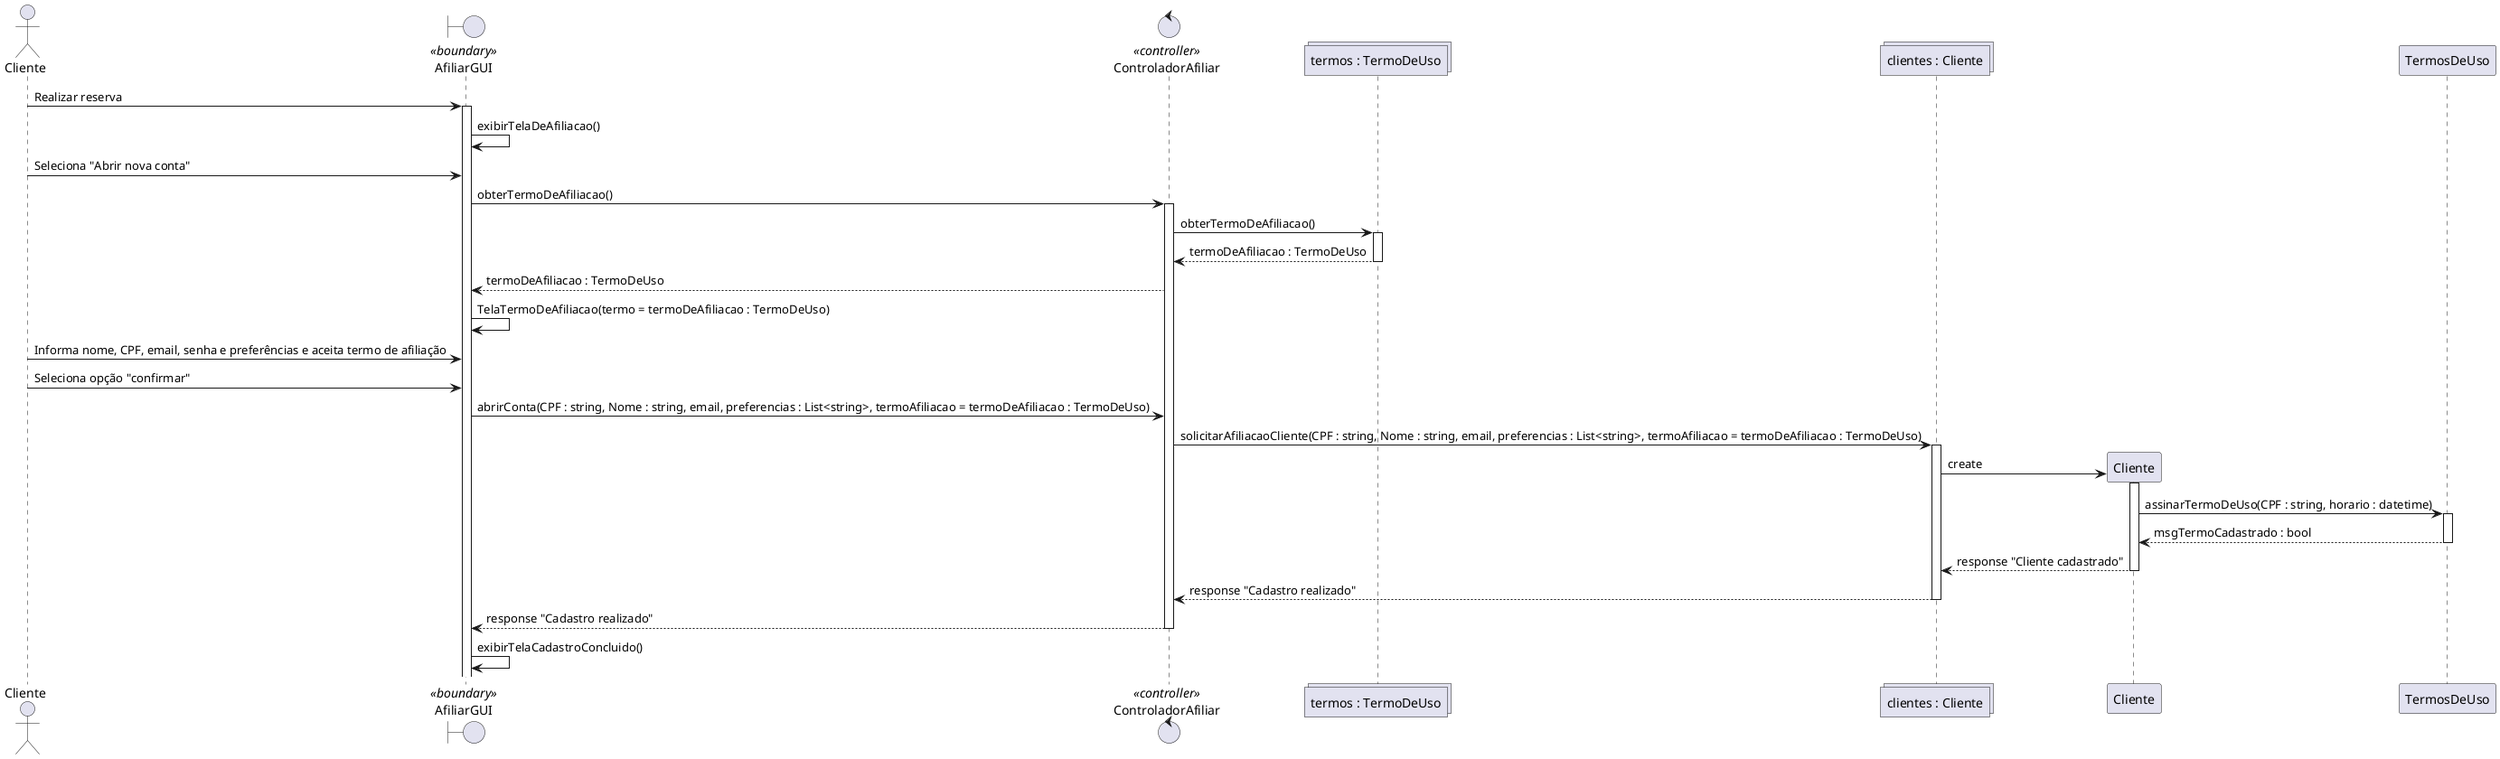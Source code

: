 @startuml

    actor Cliente as ator_cliente
    boundary AfiliarGUI as fronteira <<boundary>>
    control ControladorAfiliar as controler <<controller>>
    collections "termos : TermoDeUso" as lista_termo
    collections "clientes : Cliente" as lista_clientes
    participant Cliente
    participant TermosDeUso as class_termo

    ator_cliente -> fronteira : Realizar reserva
    activate fronteira
    fronteira -> fronteira : exibirTelaDeAfiliacao()
    ator_cliente -> fronteira : Seleciona "Abrir nova conta" 
    fronteira -> controler : obterTermoDeAfiliacao()
    activate controler

    controler -> lista_termo: obterTermoDeAfiliacao()
    activate lista_termo
    lista_termo --> controler : termoDeAfiliacao : TermoDeUso
    deactivate lista_termo
    controler --> fronteira : termoDeAfiliacao : TermoDeUso
    fronteira -> fronteira : TelaTermoDeAfiliacao(termo = termoDeAfiliacao : TermoDeUso)
    ator_cliente -> fronteira : Informa nome, CPF, email, senha e preferências e aceita termo de afiliação
    ator_cliente -> fronteira : Seleciona opção "confirmar"

    fronteira -> controler : abrirConta(CPF : string, Nome : string, email, preferencias : List<string>, termoAfiliacao = termoDeAfiliacao : TermoDeUso)
    controler -> lista_clientes : solicitarAfiliacaoCliente(CPF : string, Nome : string, email, preferencias : List<string>, termoAfiliacao = termoDeAfiliacao : TermoDeUso)
    activate lista_clientes
    lista_clientes ->  Cliente **: create 
    activate Cliente
    Cliente -> class_termo : assinarTermoDeUso(CPF : string, horario : datetime)
    activate class_termo
    class_termo --> Cliente : msgTermoCadastrado : bool
    deactivate class_termo

    Cliente --> lista_clientes : response "Cliente cadastrado"
    deactivate Cliente 
    lista_clientes --> controler : response "Cadastro realizado"
    deactivate lista_clientes
    controler --> fronteira : response "Cadastro realizado"
    deactivate controler
    fronteira -> fronteira : exibirTelaCadastroConcluido()

@enduml

